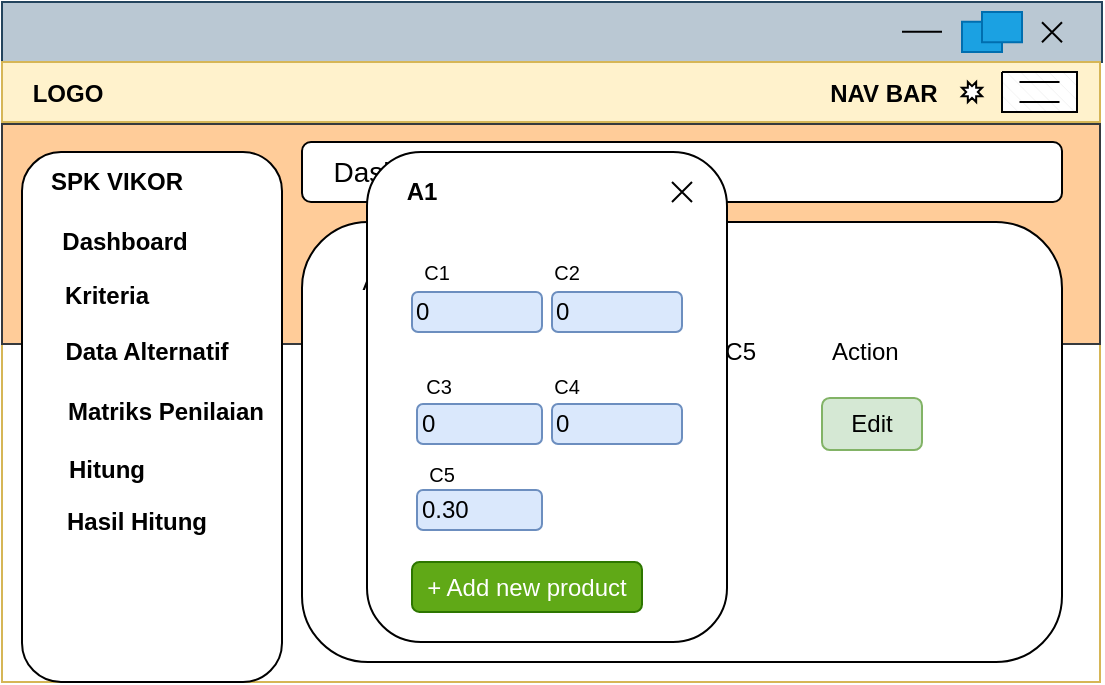 <mxfile version="26.0.15">
  <diagram name="Page-1" id="AR65LKmScF08EJMTdGPi">
    <mxGraphModel dx="300" dy="554" grid="1" gridSize="10" guides="1" tooltips="1" connect="1" arrows="1" fold="1" page="1" pageScale="1" pageWidth="850" pageHeight="1100" math="0" shadow="0">
      <root>
        <mxCell id="0" />
        <mxCell id="1" parent="0" />
        <mxCell id="SNdQnJ763U1DumR6iM0b-1" value="" style="rounded=0;whiteSpace=wrap;html=1;strokeColor=#23445d;fillColor=#bac8d3;" parent="1" vertex="1">
          <mxGeometry x="200" y="570" width="550" height="30" as="geometry" />
        </mxCell>
        <mxCell id="SNdQnJ763U1DumR6iM0b-2" value="    LOGO                                                                                                             NAV BAR" style="swimlane;align=left;startSize=30;fillColor=#fff2cc;strokeColor=#d6b656;" parent="1" vertex="1">
          <mxGeometry x="200" y="600" width="549" height="310" as="geometry" />
        </mxCell>
        <mxCell id="Tc6629PZcTROV6M0CmCq-1" value="" style="rounded=0;whiteSpace=wrap;html=1;fillColor=#ffcc99;strokeColor=#36393d;" vertex="1" parent="SNdQnJ763U1DumR6iM0b-2">
          <mxGeometry y="31" width="549" height="110" as="geometry" />
        </mxCell>
        <mxCell id="SNdQnJ763U1DumR6iM0b-3" value="" style="rounded=1;whiteSpace=wrap;html=1;" parent="SNdQnJ763U1DumR6iM0b-2" vertex="1">
          <mxGeometry x="150" y="40" width="380" height="30" as="geometry" />
        </mxCell>
        <mxCell id="SNdQnJ763U1DumR6iM0b-4" value="" style="rounded=1;whiteSpace=wrap;html=1;" parent="SNdQnJ763U1DumR6iM0b-2" vertex="1">
          <mxGeometry x="10" y="45" width="130" height="265" as="geometry" />
        </mxCell>
        <mxCell id="SNdQnJ763U1DumR6iM0b-5" value="" style="verticalLabelPosition=bottom;verticalAlign=top;html=1;shape=mxgraph.basic.patternFillRect;fillStyle=diagRev;step=5;fillStrokeWidth=0.2;fillStrokeColor=#dddddd;align=right;" parent="SNdQnJ763U1DumR6iM0b-2" vertex="1">
          <mxGeometry x="500" y="5" width="37.5" height="20" as="geometry" />
        </mxCell>
        <mxCell id="SNdQnJ763U1DumR6iM0b-6" value="" style="endArrow=none;html=1;rounded=0;" parent="SNdQnJ763U1DumR6iM0b-2" edge="1">
          <mxGeometry relative="1" as="geometry">
            <mxPoint x="508.75" y="10" as="sourcePoint" />
            <mxPoint x="528.75" y="10" as="targetPoint" />
          </mxGeometry>
        </mxCell>
        <mxCell id="SNdQnJ763U1DumR6iM0b-7" value="" style="verticalLabelPosition=bottom;verticalAlign=top;html=1;shape=mxgraph.basic.8_point_star" parent="SNdQnJ763U1DumR6iM0b-2" vertex="1">
          <mxGeometry x="480" y="10" width="10" height="10" as="geometry" />
        </mxCell>
        <mxCell id="SNdQnJ763U1DumR6iM0b-8" value="" style="endArrow=none;html=1;rounded=0;" parent="SNdQnJ763U1DumR6iM0b-2" edge="1">
          <mxGeometry relative="1" as="geometry">
            <mxPoint x="508.75" y="20" as="sourcePoint" />
            <mxPoint x="528.75" y="20" as="targetPoint" />
          </mxGeometry>
        </mxCell>
        <mxCell id="SNdQnJ763U1DumR6iM0b-9" value="&lt;span&gt;Dashboard&lt;/span&gt;" style="text;html=1;align=center;verticalAlign=middle;whiteSpace=wrap;rounded=0;fontSize=14;fontStyle=0" parent="SNdQnJ763U1DumR6iM0b-2" vertex="1">
          <mxGeometry x="150" y="40" width="100" height="30" as="geometry" />
        </mxCell>
        <mxCell id="SNdQnJ763U1DumR6iM0b-10" value="SPK VIKOR" style="text;html=1;align=center;verticalAlign=middle;whiteSpace=wrap;rounded=0;fontStyle=1" parent="SNdQnJ763U1DumR6iM0b-2" vertex="1">
          <mxGeometry x="20" y="50" width="75" height="20" as="geometry" />
        </mxCell>
        <mxCell id="SNdQnJ763U1DumR6iM0b-11" value="Dashboard" style="text;html=1;align=center;verticalAlign=middle;whiteSpace=wrap;rounded=0;fontStyle=1" parent="SNdQnJ763U1DumR6iM0b-2" vertex="1">
          <mxGeometry x="23.5" y="80" width="75" height="20" as="geometry" />
        </mxCell>
        <mxCell id="SNdQnJ763U1DumR6iM0b-12" value="Matriks Penilaian" style="text;html=1;align=center;verticalAlign=middle;whiteSpace=wrap;rounded=0;fontStyle=1" parent="SNdQnJ763U1DumR6iM0b-2" vertex="1">
          <mxGeometry x="26.5" y="165" width="109.5" height="20" as="geometry" />
        </mxCell>
        <mxCell id="SNdQnJ763U1DumR6iM0b-13" value="Data Alternatif" style="text;html=1;align=center;verticalAlign=middle;whiteSpace=wrap;rounded=0;fontStyle=1" parent="SNdQnJ763U1DumR6iM0b-2" vertex="1">
          <mxGeometry x="28" y="135" width="89" height="20" as="geometry" />
        </mxCell>
        <mxCell id="SNdQnJ763U1DumR6iM0b-14" value="Kriteria" style="text;html=1;align=center;verticalAlign=middle;whiteSpace=wrap;rounded=0;fontStyle=1" parent="SNdQnJ763U1DumR6iM0b-2" vertex="1">
          <mxGeometry x="15" y="107" width="75" height="20" as="geometry" />
        </mxCell>
        <mxCell id="SNdQnJ763U1DumR6iM0b-15" value="Hitung" style="text;html=1;align=center;verticalAlign=middle;whiteSpace=wrap;rounded=0;fontStyle=1" parent="SNdQnJ763U1DumR6iM0b-2" vertex="1">
          <mxGeometry x="14.5" y="194" width="75" height="20" as="geometry" />
        </mxCell>
        <mxCell id="SNdQnJ763U1DumR6iM0b-16" value="Hasil Hitung" style="text;html=1;align=center;verticalAlign=middle;whiteSpace=wrap;rounded=0;fontStyle=1" parent="SNdQnJ763U1DumR6iM0b-2" vertex="1">
          <mxGeometry x="29.5" y="220" width="75" height="20" as="geometry" />
        </mxCell>
        <mxCell id="SNdQnJ763U1DumR6iM0b-17" value="" style="rounded=1;whiteSpace=wrap;html=1;" parent="SNdQnJ763U1DumR6iM0b-2" vertex="1">
          <mxGeometry x="150" y="80" width="380" height="220" as="geometry" />
        </mxCell>
        <mxCell id="SNdQnJ763U1DumR6iM0b-18" value="Alternatif&lt;span style=&quot;color: rgba(0, 0, 0, 0); font-family: monospace; font-size: 0px; text-align: start; text-wrap-mode: nowrap;&quot;&gt;%3CmxGraphModel%3E%3Croot%3E%3CmxCell%20id%3D%220%22%2F%3E%3CmxCell%20id%3D%221%22%20parent%3D%220%22%2F%3E%3CmxCell%20id%3D%222%22%20value%3D%22%22%20style%3D%22rounded%3D0%3BwhiteSpace%3Dwrap%3Bhtml%3D1%3B%22%20vertex%3D%221%22%20parent%3D%221%22%3E%3CmxGeometry%20x%3D%22180%22%20y%3D%2290%22%20width%3D%22545%22%20height%3D%2230%22%20as%3D%22geometry%22%2F%3E%3C%2FmxCell%3E%3CmxCell%20id%3D%223%22%20value%3D%22%C2%A0%C2%A0%C2%A0%C2%A0LOGO%20%C2%A0%C2%A0%C2%A0%C2%A0%C2%A0%C2%A0%C2%A0%C2%A0%C2%A0%C2%A0%C2%A0%C2%A0%C2%A0%C2%A0%C2%A0%C2%A0%C2%A0%C2%A0%C2%A0%C2%A0%C2%A0%C2%A0%C2%A0%C2%A0%C2%A0%C2%A0%C2%A0%C2%A0%C2%A0%C2%A0%C2%A0%C2%A0%C2%A0%C2%A0%C2%A0%C2%A0%C2%A0%C2%A0%C2%A0%C2%A0%C2%A0%C2%A0%C2%A0%C2%A0%C2%A0%C2%A0%C2%A0%C2%A0%C2%A0%C2%A0%C2%A0%C2%A0%C2%A0%C2%A0%C2%A0%C2%A0%C2%A0%C2%A0%C2%A0%C2%A0%C2%A0%C2%A0%C2%A0%C2%A0%C2%A0%C2%A0%C2%A0%C2%A0%C2%A0%C2%A0%C2%A0%C2%A0%C2%A0%C2%A0%C2%A0%C2%A0%C2%A0%C2%A0%C2%A0%C2%A0%C2%A0%C2%A0%C2%A0%C2%A0%C2%A0%C2%A0%C2%A0%C2%A0%C2%A0%C2%A0%C2%A0%C2%A0%C2%A0%C2%A0%C2%A0%C2%A0%C2%A0%C2%A0%C2%A0%C2%A0%C2%A0%C2%A0%C2%A0%C2%A0%C2%A0%C2%A0%C2%A0%C2%A0NAV%20BAR%22%20style%3D%22swimlane%3Balign%3Dleft%3BstartSize%3D30%3B%22%20vertex%3D%221%22%20parent%3D%221%22%3E%3CmxGeometry%20x%3D%22180%22%20y%3D%22120%22%20width%3D%22545%22%20height%3D%22310%22%20as%3D%22geometry%22%2F%3E%3C%2FmxCell%3E%3CmxCell%20id%3D%224%22%20value%3D%22%22%20style%3D%22rounded%3D1%3BwhiteSpace%3Dwrap%3Bhtml%3D1%3B%22%20vertex%3D%221%22%20parent%3D%223%22%3E%3CmxGeometry%20x%3D%22350%22%20y%3D%2277%22%20width%3D%22180%22%20height%3D%2230%22%20as%3D%22geometry%22%2F%3E%3C%2FmxCell%3E%3CmxCell%20id%3D%225%22%20value%3D%22%22%20style%3D%22rounded%3D1%3BwhiteSpace%3Dwrap%3Bhtml%3D1%3B%22%20vertex%3D%221%22%20parent%3D%223%22%3E%3CmxGeometry%20x%3D%22170%22%20y%3D%2277%22%20width%3D%22170%22%20height%3D%2230%22%20as%3D%22geometry%22%2F%3E%3C%2FmxCell%3E%3CmxCell%20id%3D%226%22%20value%3D%22%22%20style%3D%22rounded%3D1%3BwhiteSpace%3Dwrap%3Bhtml%3D1%3B%22%20vertex%3D%221%22%20parent%3D%223%22%3E%3CmxGeometry%20x%3D%22170%22%20y%3D%2240%22%20width%3D%22360%22%20height%3D%2230%22%20as%3D%22geometry%22%2F%3E%3C%2FmxCell%3E%3CmxCell%20id%3D%227%22%20value%3D%22%22%20style%3D%22rounded%3D1%3BwhiteSpace%3Dwrap%3Bhtml%3D1%3B%22%20vertex%3D%221%22%20parent%3D%223%22%3E%3CmxGeometry%20x%3D%2210%22%20y%3D%2245%22%20width%3D%22150%22%20height%3D%22265%22%20as%3D%22geometry%22%2F%3E%3C%2FmxCell%3E%3CmxCell%20id%3D%228%22%20value%3D%22%22%20style%3D%22verticalLabelPosition%3Dbottom%3BverticalAlign%3Dtop%3Bhtml%3D1%3Bshape%3Dmxgraph.basic.patternFillRect%3BfillStyle%3DdiagRev%3Bstep%3D5%3BfillStrokeWidth%3D0.2%3BfillStrokeColor%3D%23dddddd%3Balign%3Dright%3B%22%20vertex%3D%221%22%20parent%3D%223%22%3E%3CmxGeometry%20x%3D%22500%22%20y%3D%225%22%20width%3D%2237.5%22%20height%3D%2220%22%20as%3D%22geometry%22%2F%3E%3C%2FmxCell%3E%3CmxCell%20id%3D%229%22%20value%3D%22%22%20style%3D%22endArrow%3Dnone%3Bhtml%3D1%3Brounded%3D0%3B%22%20edge%3D%221%22%20parent%3D%223%22%3E%3CmxGeometry%20relative%3D%221%22%20as%3D%22geometry%22%3E%3CmxPoint%20x%3D%22508.75%22%20y%3D%2210%22%20as%3D%22sourcePoint%22%2F%3E%3CmxPoint%20x%3D%22528.75%22%20y%3D%2210%22%20as%3D%22targetPoint%22%2F%3E%3C%2FmxGeometry%3E%3C%2FmxCell%3E%3CmxCell%20id%3D%2210%22%20value%3D%22%22%20style%3D%22verticalLabelPosition%3Dbottom%3BverticalAlign%3Dtop%3Bhtml%3D1%3Bshape%3Dmxgraph.basic.8_point_star%22%20vertex%3D%221%22%20parent%3D%223%22%3E%3CmxGeometry%20x%3D%22480%22%20y%3D%2210%22%20width%3D%2210%22%20height%3D%2210%22%20as%3D%22geometry%22%2F%3E%3C%2FmxCell%3E%3CmxCell%20id%3D%2211%22%20value%3D%22%22%20style%3D%22endArrow%3Dnone%3Bhtml%3D1%3Brounded%3D0%3B%22%20edge%3D%221%22%20parent%3D%223%22%3E%3CmxGeometry%20relative%3D%221%22%20as%3D%22geometry%22%3E%3CmxPoint%20x%3D%22508.75%22%20y%3D%2220%22%20as%3D%22sourcePoint%22%2F%3E%3CmxPoint%20x%3D%22528.75%22%20y%3D%2220%22%20as%3D%22targetPoint%22%2F%3E%3C%2FmxGeometry%3E%3C%2FmxCell%3E%3CmxCell%20id%3D%2212%22%20value%3D%22%26lt%3Bb%26gt%3BDashboard%26lt%3B%2Fb%26gt%3B%22%20style%3D%22text%3Bhtml%3D1%3Balign%3Dcenter%3BverticalAlign%3Dmiddle%3BwhiteSpace%3Dwrap%3Brounded%3D0%3BfontSize%3D14%3B%22%20vertex%3D%221%22%20parent%3D%223%22%3E%3CmxGeometry%20x%3D%22170%22%20y%3D%2240%22%20width%3D%22100%22%20height%3D%2230%22%20as%3D%22geometry%22%2F%3E%3C%2FmxCell%3E%3CmxCell%20id%3D%2213%22%20value%3D%22SPK%20VIKOR%22%20style%3D%22text%3Bhtml%3D1%3Balign%3Dcenter%3BverticalAlign%3Dmiddle%3BwhiteSpace%3Dwrap%3Brounded%3D0%3B%22%20vertex%3D%221%22%20parent%3D%223%22%3E%3CmxGeometry%20x%3D%2220%22%20y%3D%2250%22%20width%3D%2275%22%20height%3D%2220%22%20as%3D%22geometry%22%2F%3E%3C%2FmxCell%3E%3CmxCell%20id%3D%2214%22%20value%3D%22Jumlah%20Alternatif%22%20style%3D%22text%3Bhtml%3D1%3Balign%3Dcenter%3BverticalAlign%3Dmiddle%3BwhiteSpace%3Dwrap%3Brounded%3D0%3B%22%20vertex%3D%221%22%20parent%3D%223%22%3E%3CmxGeometry%20x%3D%22170%22%20y%3D%2282%22%20width%3D%22100%22%20height%3D%2220%22%20as%3D%22geometry%22%2F%3E%3C%2FmxCell%3E%3CmxCell%20id%3D%2215%22%20value%3D%22Dashboard%22%20style%3D%22text%3Bhtml%3D1%3Balign%3Dcenter%3BverticalAlign%3Dmiddle%3BwhiteSpace%3Dwrap%3Brounded%3D0%3B%22%20vertex%3D%221%22%20parent%3D%223%22%3E%3CmxGeometry%20x%3D%2233.5%22%20y%3D%2280%22%20width%3D%2275%22%20height%3D%2220%22%20as%3D%22geometry%22%2F%3E%3C%2FmxCell%3E%3CmxCell%20id%3D%2216%22%20value%3D%22Matriks%20Penilaian%22%20style%3D%22text%3Bhtml%3D1%3Balign%3Dcenter%3BverticalAlign%3Dmiddle%3BwhiteSpace%3Dwrap%3Brounded%3D0%3B%22%20vertex%3D%221%22%20parent%3D%223%22%3E%3CmxGeometry%20x%3D%2237.5%22%20y%3D%22165%22%20width%3D%2297.5%22%20height%3D%2220%22%20as%3D%22geometry%22%2F%3E%3C%2FmxCell%3E%3CmxCell%20id%3D%2217%22%20value%3D%22Data%20Alternatif%22%20style%3D%22text%3Bhtml%3D1%3Balign%3Dcenter%3BverticalAlign%3Dmiddle%3BwhiteSpace%3Dwrap%3Brounded%3D0%3B%22%20vertex%3D%221%22%20parent%3D%223%22%3E%3CmxGeometry%20x%3D%2240%22%20y%3D%22135%22%20width%3D%2280%22%20height%3D%2220%22%20as%3D%22geometry%22%2F%3E%3C%2FmxCell%3E%3CmxCell%20id%3D%2218%22%20value%3D%22Kriteria%22%20style%3D%22text%3Bhtml%3D1%3Balign%3Dcenter%3BverticalAlign%3Dmiddle%3BwhiteSpace%3Dwrap%3Brounded%3D0%3B%22%20vertex%3D%221%22%20parent%3D%223%22%3E%3CmxGeometry%20x%3D%2223.5%22%20y%3D%22107%22%20width%3D%2275%22%20height%3D%2220%22%20as%3D%22geometry%22%2F%3E%3C%2FmxCell%3E%3CmxCell%20id%3D%2219%22%20value%3D%22Hitung%22%20style%3D%22text%3Bhtml%3D1%3Balign%3Dcenter%3BverticalAlign%3Dmiddle%3BwhiteSpace%3Dwrap%3Brounded%3D0%3B%22%20vertex%3D%221%22%20parent%3D%223%22%3E%3CmxGeometry%20x%3D%2221.5%22%20y%3D%22194%22%20width%3D%2275%22%20height%3D%2220%22%20as%3D%22geometry%22%2F%3E%3C%2FmxCell%3E%3CmxCell%20id%3D%2220%22%20value%3D%22Hasil%20Hitung%22%20style%3D%22text%3Bhtml%3D1%3Balign%3Dcenter%3BverticalAlign%3Dmiddle%3BwhiteSpace%3Dwrap%3Brounded%3D0%3B%22%20vertex%3D%221%22%20parent%3D%223%22%3E%3CmxGeometry%20x%3D%2237.5%22%20y%3D%22220%22%20width%3D%2275%22%20height%3D%2220%22%20as%3D%22geometry%22%2F%3E%3C%2FmxCell%3E%3CmxCell%20id%3D%2221%22%20value%3D%22Jumlah%20Kriteria%22%20style%3D%22text%3Bhtml%3D1%3Balign%3Dcenter%3BverticalAlign%3Dmiddle%3BwhiteSpace%3Dwrap%3Brounded%3D0%3B%22%20vertex%3D%221%22%20parent%3D%223%22%3E%3CmxGeometry%20x%3D%22350%22%20y%3D%2282%22%20width%3D%22100%22%20height%3D%2220%22%20as%3D%22geometry%22%2F%3E%3C%2FmxCell%3E%3CmxCell%20id%3D%2222%22%20value%3D%22%22%20style%3D%22rounded%3D1%3BwhiteSpace%3Dwrap%3Bhtml%3D1%3B%22%20vertex%3D%221%22%20parent%3D%223%22%3E%3CmxGeometry%20x%3D%22170%22%20y%3D%22115%22%20width%3D%22360%22%20height%3D%22185%22%20as%3D%22geometry%22%2F%3E%3C%2FmxCell%3E%3CmxCell%20id%3D%2223%22%20value%3D%22Jumlah%20Data%22%20style%3D%22text%3Bhtml%3D1%3Balign%3Dcenter%3BverticalAlign%3Dmiddle%3BwhiteSpace%3Dwrap%3Brounded%3D0%3B%22%20vertex%3D%221%22%20parent%3D%223%22%3E%3CmxGeometry%20x%3D%22180%22%20y%3D%22135%22%20width%3D%22100%22%20height%3D%2220%22%20as%3D%22geometry%22%2F%3E%3C%2FmxCell%3E%3CmxCell%20id%3D%2224%22%20value%3D%22%22%20style%3D%22shape%3DpartialRectangle%3BwhiteSpace%3Dwrap%3Bhtml%3D1%3Bright%3D0%3Btop%3D0%3Bbottom%3D0%3BfillColor%3Dnone%3BroutingCenterX%3D-0.5%3B%22%20vertex%3D%221%22%20parent%3D%223%22%3E%3CmxGeometry%20x%3D%22210%22%20y%3D%22170%22%20width%3D%22120%22%20height%3D%22110%22%20as%3D%22geometry%22%2F%3E%3C%2FmxCell%3E%3CmxCell%20id%3D%2225%22%20value%3D%22Alternatif%22%20style%3D%22shape%3Ddelay%3BwhiteSpace%3Dwrap%3Bhtml%3D1%3B%22%20vertex%3D%221%22%20parent%3D%223%22%3E%3CmxGeometry%20x%3D%22210%22%20y%3D%22180%22%20width%3D%22290%22%20height%3D%2230%22%20as%3D%22geometry%22%2F%3E%3C%2FmxCell%3E%3CmxCell%20id%3D%2226%22%20value%3D%22Kriteria%22%20style%3D%22shape%3Ddelay%3BwhiteSpace%3Dwrap%3Bhtml%3D1%3B%22%20vertex%3D%221%22%20parent%3D%223%22%3E%3CmxGeometry%20x%3D%22210%22%20y%3D%22240%22%20width%3D%22290%22%20height%3D%2230%22%20as%3D%22geometry%22%2F%3E%3C%2FmxCell%3E%3CmxCell%20id%3D%2227%22%20value%3D%22%22%20style%3D%22shape%3DsumEllipse%3Bperimeter%3DellipsePerimeter%3BwhiteSpace%3Dwrap%3Bhtml%3D1%3BbackgroundOutline%3D1%3B%22%20vertex%3D%221%22%20parent%3D%221%22%3E%3CmxGeometry%20x%3D%22700%22%20y%3D%2295%22%20width%3D%2220%22%20height%3D%2220%22%20as%3D%22geometry%22%2F%3E%3C%2FmxCell%3E%3CmxCell%20id%3D%2228%22%20value%3D%22%22%20style%3D%22verticalLabelPosition%3Dbottom%3BverticalAlign%3Dtop%3Bhtml%3D1%3Bshape%3Dmxgraph.basic.rect%3BfillColor2%3Dnone%3BstrokeWidth%3D1%3Bsize%3D20%3Bindent%3D5%3B%22%20vertex%3D%221%22%20parent%3D%221%22%3E%3CmxGeometry%20x%3D%22660%22%20y%3D%2299.87%22%20width%3D%2220%22%20height%3D%2215.13%22%20as%3D%22geometry%22%2F%3E%3C%2FmxCell%3E%3CmxCell%20id%3D%2229%22%20value%3D%22%22%20style%3D%22endArrow%3Dnone%3Bhtml%3D1%3Brounded%3D0%3B%22%20edge%3D%221%22%20parent%3D%221%22%3E%3CmxGeometry%20relative%3D%221%22%20as%3D%22geometry%22%3E%3CmxPoint%20x%3D%22630%22%20y%3D%22104.89%22%20as%3D%22sourcePoint%22%2F%3E%3CmxPoint%20x%3D%22650%22%20y%3D%22104.89%22%20as%3D%22targetPoint%22%2F%3E%3C%2FmxGeometry%3E%3C%2FmxCell%3E%3CmxCell%20id%3D%2230%22%20value%3D%22%22%20style%3D%22verticalLabelPosition%3Dbottom%3BverticalAlign%3Dtop%3Bhtml%3D1%3Bshape%3Dmxgraph.basic.rect%3BfillColor2%3Dnone%3BstrokeWidth%3D1%3Bsize%3D20%3Bindent%3D5%3B%22%20vertex%3D%221%22%20parent%3D%221%22%3E%3CmxGeometry%20x%3D%22670%22%20y%3D%2295%22%20width%3D%2220%22%20height%3D%2215.13%22%20as%3D%22geometry%22%2F%3E%3C%2FmxCell%3E%3C%2Froot%3E%3C%2FmxGraphModel%3E&lt;/span&gt;&amp;nbsp;Table" style="text;html=1;align=center;verticalAlign=middle;whiteSpace=wrap;rounded=0;" parent="SNdQnJ763U1DumR6iM0b-2" vertex="1">
          <mxGeometry x="170" y="100" width="100" height="20" as="geometry" />
        </mxCell>
        <mxCell id="SNdQnJ763U1DumR6iM0b-19" value="Alternatif &lt;span style=&quot;white-space: pre;&quot;&gt;&#x9;&lt;/span&gt;C1 &lt;span style=&quot;white-space: pre;&quot;&gt;&#x9;&lt;/span&gt;C2 &lt;span style=&quot;white-space: pre;&quot;&gt;&#x9;&lt;/span&gt;C3 &lt;span style=&quot;white-space: pre;&quot;&gt;&#x9;&lt;/span&gt;C4 &lt;span style=&quot;white-space: pre;&quot;&gt;&#x9;&lt;/span&gt;C5&lt;span style=&quot;white-space: pre;&quot;&gt;&#x9;&lt;span style=&quot;white-space: pre;&quot;&gt;&#x9;&lt;/span&gt;&lt;/span&gt;Action" style="text;html=1;align=center;verticalAlign=middle;whiteSpace=wrap;rounded=0;" parent="SNdQnJ763U1DumR6iM0b-2" vertex="1">
          <mxGeometry x="160" y="135" width="330" height="20" as="geometry" />
        </mxCell>
        <mxCell id="SNdQnJ763U1DumR6iM0b-21" value="Edit" style="rounded=1;whiteSpace=wrap;html=1;fillColor=#d5e8d4;strokeColor=#82b366;" parent="SNdQnJ763U1DumR6iM0b-2" vertex="1">
          <mxGeometry x="410" y="168" width="50" height="26" as="geometry" />
        </mxCell>
        <mxCell id="SNdQnJ763U1DumR6iM0b-23" value="" style="rounded=1;whiteSpace=wrap;html=1;" parent="SNdQnJ763U1DumR6iM0b-2" vertex="1">
          <mxGeometry x="182.5" y="45" width="180" height="245" as="geometry" />
        </mxCell>
        <mxCell id="SNdQnJ763U1DumR6iM0b-24" value="A1" style="text;html=1;align=center;verticalAlign=middle;whiteSpace=wrap;rounded=0;fontStyle=1" parent="SNdQnJ763U1DumR6iM0b-2" vertex="1">
          <mxGeometry x="190" y="50" width="40" height="30" as="geometry" />
        </mxCell>
        <mxCell id="SNdQnJ763U1DumR6iM0b-25" value="+ Add new product" style="rounded=1;whiteSpace=wrap;html=1;fillColor=#60a917;strokeColor=#2D7600;fontColor=#ffffff;" parent="SNdQnJ763U1DumR6iM0b-2" vertex="1">
          <mxGeometry x="205" y="250" width="115" height="25" as="geometry" />
        </mxCell>
        <mxCell id="SNdQnJ763U1DumR6iM0b-26" value="0" style="rounded=1;whiteSpace=wrap;html=1;fillColor=#dae8fc;strokeColor=#6c8ebf;align=left;" parent="SNdQnJ763U1DumR6iM0b-2" vertex="1">
          <mxGeometry x="205" y="115" width="65" height="20" as="geometry" />
        </mxCell>
        <mxCell id="SNdQnJ763U1DumR6iM0b-27" value="0" style="rounded=1;whiteSpace=wrap;html=1;fillColor=#dae8fc;strokeColor=#6c8ebf;align=left;" parent="SNdQnJ763U1DumR6iM0b-2" vertex="1">
          <mxGeometry x="207.5" y="171" width="62.5" height="20" as="geometry" />
        </mxCell>
        <mxCell id="SNdQnJ763U1DumR6iM0b-28" value="C1" style="text;html=1;align=center;verticalAlign=middle;whiteSpace=wrap;rounded=0;fontSize=10;" parent="SNdQnJ763U1DumR6iM0b-2" vertex="1">
          <mxGeometry x="195" y="90" width="45" height="30" as="geometry" />
        </mxCell>
        <mxCell id="SNdQnJ763U1DumR6iM0b-29" value="C3" style="text;html=1;align=center;verticalAlign=middle;whiteSpace=wrap;rounded=0;fontSize=10;" parent="SNdQnJ763U1DumR6iM0b-2" vertex="1">
          <mxGeometry x="197" y="147" width="43" height="30" as="geometry" />
        </mxCell>
        <mxCell id="SNdQnJ763U1DumR6iM0b-30" value="" style="shape=umlDestroy;html=1;" parent="SNdQnJ763U1DumR6iM0b-2" vertex="1">
          <mxGeometry x="335" y="60" width="10" height="10" as="geometry" />
        </mxCell>
        <mxCell id="SNdQnJ763U1DumR6iM0b-31" value="0.30" style="rounded=1;whiteSpace=wrap;html=1;fillColor=#dae8fc;strokeColor=#6c8ebf;align=left;" parent="SNdQnJ763U1DumR6iM0b-2" vertex="1">
          <mxGeometry x="207.5" y="214" width="62.5" height="20" as="geometry" />
        </mxCell>
        <mxCell id="SNdQnJ763U1DumR6iM0b-32" value="C5" style="text;html=1;align=center;verticalAlign=middle;whiteSpace=wrap;rounded=0;fontSize=10;" parent="SNdQnJ763U1DumR6iM0b-2" vertex="1">
          <mxGeometry x="170" y="191" width="100" height="30" as="geometry" />
        </mxCell>
        <mxCell id="SNdQnJ763U1DumR6iM0b-39" value="C2" style="text;html=1;align=center;verticalAlign=middle;whiteSpace=wrap;rounded=0;fontSize=10;" parent="SNdQnJ763U1DumR6iM0b-2" vertex="1">
          <mxGeometry x="260" y="90" width="45" height="30" as="geometry" />
        </mxCell>
        <mxCell id="SNdQnJ763U1DumR6iM0b-40" value="0" style="rounded=1;whiteSpace=wrap;html=1;fillColor=#dae8fc;strokeColor=#6c8ebf;align=left;" parent="SNdQnJ763U1DumR6iM0b-2" vertex="1">
          <mxGeometry x="275" y="115" width="65" height="20" as="geometry" />
        </mxCell>
        <mxCell id="SNdQnJ763U1DumR6iM0b-41" value="0" style="rounded=1;whiteSpace=wrap;html=1;fillColor=#dae8fc;strokeColor=#6c8ebf;align=left;" parent="SNdQnJ763U1DumR6iM0b-2" vertex="1">
          <mxGeometry x="275" y="171" width="65" height="20" as="geometry" />
        </mxCell>
        <mxCell id="SNdQnJ763U1DumR6iM0b-42" value="C4" style="text;html=1;align=center;verticalAlign=middle;whiteSpace=wrap;rounded=0;fontSize=10;" parent="SNdQnJ763U1DumR6iM0b-2" vertex="1">
          <mxGeometry x="260" y="147" width="45" height="30" as="geometry" />
        </mxCell>
        <mxCell id="SNdQnJ763U1DumR6iM0b-35" value="" style="verticalLabelPosition=bottom;verticalAlign=top;html=1;shape=mxgraph.basic.rect;fillColor2=none;strokeWidth=1;size=20;indent=5;fillColor=#1ba1e2;fontColor=#ffffff;strokeColor=#006EAF;" parent="1" vertex="1">
          <mxGeometry x="680" y="579.87" width="20" height="15.13" as="geometry" />
        </mxCell>
        <mxCell id="SNdQnJ763U1DumR6iM0b-36" value="" style="endArrow=none;html=1;rounded=0;" parent="1" edge="1">
          <mxGeometry relative="1" as="geometry">
            <mxPoint x="650" y="584.89" as="sourcePoint" />
            <mxPoint x="670" y="584.89" as="targetPoint" />
          </mxGeometry>
        </mxCell>
        <mxCell id="SNdQnJ763U1DumR6iM0b-37" value="" style="verticalLabelPosition=bottom;verticalAlign=top;html=1;shape=mxgraph.basic.rect;fillColor2=none;strokeWidth=1;size=20;indent=5;fillColor=#1ba1e2;fontColor=#ffffff;strokeColor=#006EAF;" parent="1" vertex="1">
          <mxGeometry x="690" y="575" width="20" height="15.13" as="geometry" />
        </mxCell>
        <mxCell id="SNdQnJ763U1DumR6iM0b-38" value="" style="shape=umlDestroy;html=1;" parent="1" vertex="1">
          <mxGeometry x="720" y="580.13" width="10" height="10" as="geometry" />
        </mxCell>
      </root>
    </mxGraphModel>
  </diagram>
</mxfile>
